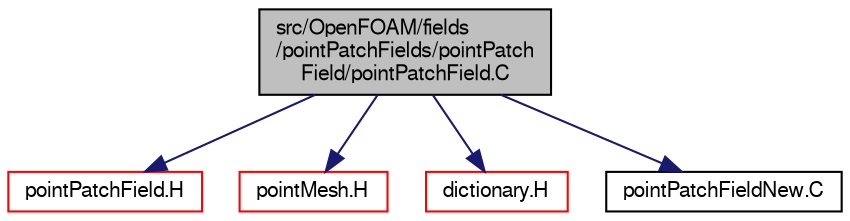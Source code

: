 digraph "src/OpenFOAM/fields/pointPatchFields/pointPatchField/pointPatchField.C"
{
  bgcolor="transparent";
  edge [fontname="FreeSans",fontsize="10",labelfontname="FreeSans",labelfontsize="10"];
  node [fontname="FreeSans",fontsize="10",shape=record];
  Node0 [label="src/OpenFOAM/fields\l/pointPatchFields/pointPatch\lField/pointPatchField.C",height=0.2,width=0.4,color="black", fillcolor="grey75", style="filled", fontcolor="black"];
  Node0 -> Node1 [color="midnightblue",fontsize="10",style="solid",fontname="FreeSans"];
  Node1 [label="pointPatchField.H",height=0.2,width=0.4,color="red",URL="$a10148.html"];
  Node0 -> Node141 [color="midnightblue",fontsize="10",style="solid",fontname="FreeSans"];
  Node141 [label="pointMesh.H",height=0.2,width=0.4,color="red",URL="$a11399.html"];
  Node0 -> Node227 [color="midnightblue",fontsize="10",style="solid",fontname="FreeSans"];
  Node227 [label="dictionary.H",height=0.2,width=0.4,color="red",URL="$a08804.html"];
  Node0 -> Node247 [color="midnightblue",fontsize="10",style="solid",fontname="FreeSans"];
  Node247 [label="pointPatchFieldNew.C",height=0.2,width=0.4,color="black",URL="$a10160.html"];
}
